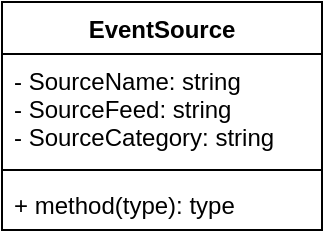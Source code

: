 <mxfile version="10.6.5" type="github"><diagram id="E1OTH5oFx_BX86u4xwLG" name="Page-1"><mxGraphModel dx="754" dy="467" grid="1" gridSize="10" guides="1" tooltips="1" connect="1" arrows="1" fold="1" page="1" pageScale="1" pageWidth="827" pageHeight="1169" math="0" shadow="0"><root><mxCell id="0"/><mxCell id="1" parent="0"/><mxCell id="ZSZNHO0JejGBXSuuFtVu-1" value="EventSource" style="swimlane;fontStyle=1;align=center;verticalAlign=top;childLayout=stackLayout;horizontal=1;startSize=26;horizontalStack=0;resizeParent=1;resizeParentMax=0;resizeLast=0;collapsible=1;marginBottom=0;" parent="1" vertex="1"><mxGeometry x="40" y="40" width="160" height="114" as="geometry"/></mxCell><mxCell id="ZSZNHO0JejGBXSuuFtVu-2" value="- SourceName: string&#10;- SourceFeed: string&#10;- SourceCategory: string" style="text;strokeColor=none;fillColor=none;align=left;verticalAlign=top;spacingLeft=4;spacingRight=4;overflow=hidden;rotatable=0;points=[[0,0.5],[1,0.5]];portConstraint=eastwest;" parent="ZSZNHO0JejGBXSuuFtVu-1" vertex="1"><mxGeometry y="26" width="160" height="54" as="geometry"/></mxCell><mxCell id="ZSZNHO0JejGBXSuuFtVu-3" value="" style="line;strokeWidth=1;fillColor=none;align=left;verticalAlign=middle;spacingTop=-1;spacingLeft=3;spacingRight=3;rotatable=0;labelPosition=right;points=[];portConstraint=eastwest;" parent="ZSZNHO0JejGBXSuuFtVu-1" vertex="1"><mxGeometry y="80" width="160" height="8" as="geometry"/></mxCell><mxCell id="ZSZNHO0JejGBXSuuFtVu-4" value="+ method(type): type" style="text;strokeColor=none;fillColor=none;align=left;verticalAlign=top;spacingLeft=4;spacingRight=4;overflow=hidden;rotatable=0;points=[[0,0.5],[1,0.5]];portConstraint=eastwest;" parent="ZSZNHO0JejGBXSuuFtVu-1" vertex="1"><mxGeometry y="88" width="160" height="26" as="geometry"/></mxCell></root></mxGraphModel></diagram></mxfile>
